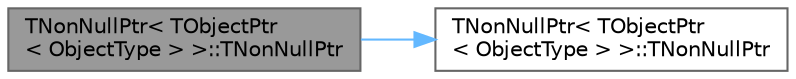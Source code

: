 digraph "TNonNullPtr&lt; TObjectPtr&lt; ObjectType &gt; &gt;::TNonNullPtr"
{
 // INTERACTIVE_SVG=YES
 // LATEX_PDF_SIZE
  bgcolor="transparent";
  edge [fontname=Helvetica,fontsize=10,labelfontname=Helvetica,labelfontsize=10];
  node [fontname=Helvetica,fontsize=10,shape=box,height=0.2,width=0.4];
  rankdir="LR";
  Node1 [id="Node000001",label="TNonNullPtr\< TObjectPtr\l\< ObjectType \> \>::TNonNullPtr",height=0.2,width=0.4,color="gray40", fillcolor="grey60", style="filled", fontcolor="black",tooltip="Constructs a non-null pointer from another non-null pointer."];
  Node1 -> Node2 [id="edge1_Node000001_Node000002",color="steelblue1",style="solid",tooltip=" "];
  Node2 [id="Node000002",label="TNonNullPtr\< TObjectPtr\l\< ObjectType \> \>::TNonNullPtr",height=0.2,width=0.4,color="grey40", fillcolor="white", style="filled",URL="$de/db2/classTNonNullPtr_3_01TObjectPtr_3_01ObjectType_01_4_01_4.html#abc92ec2860f7f81643cd6ccfb5f63465",tooltip=" "];
}
